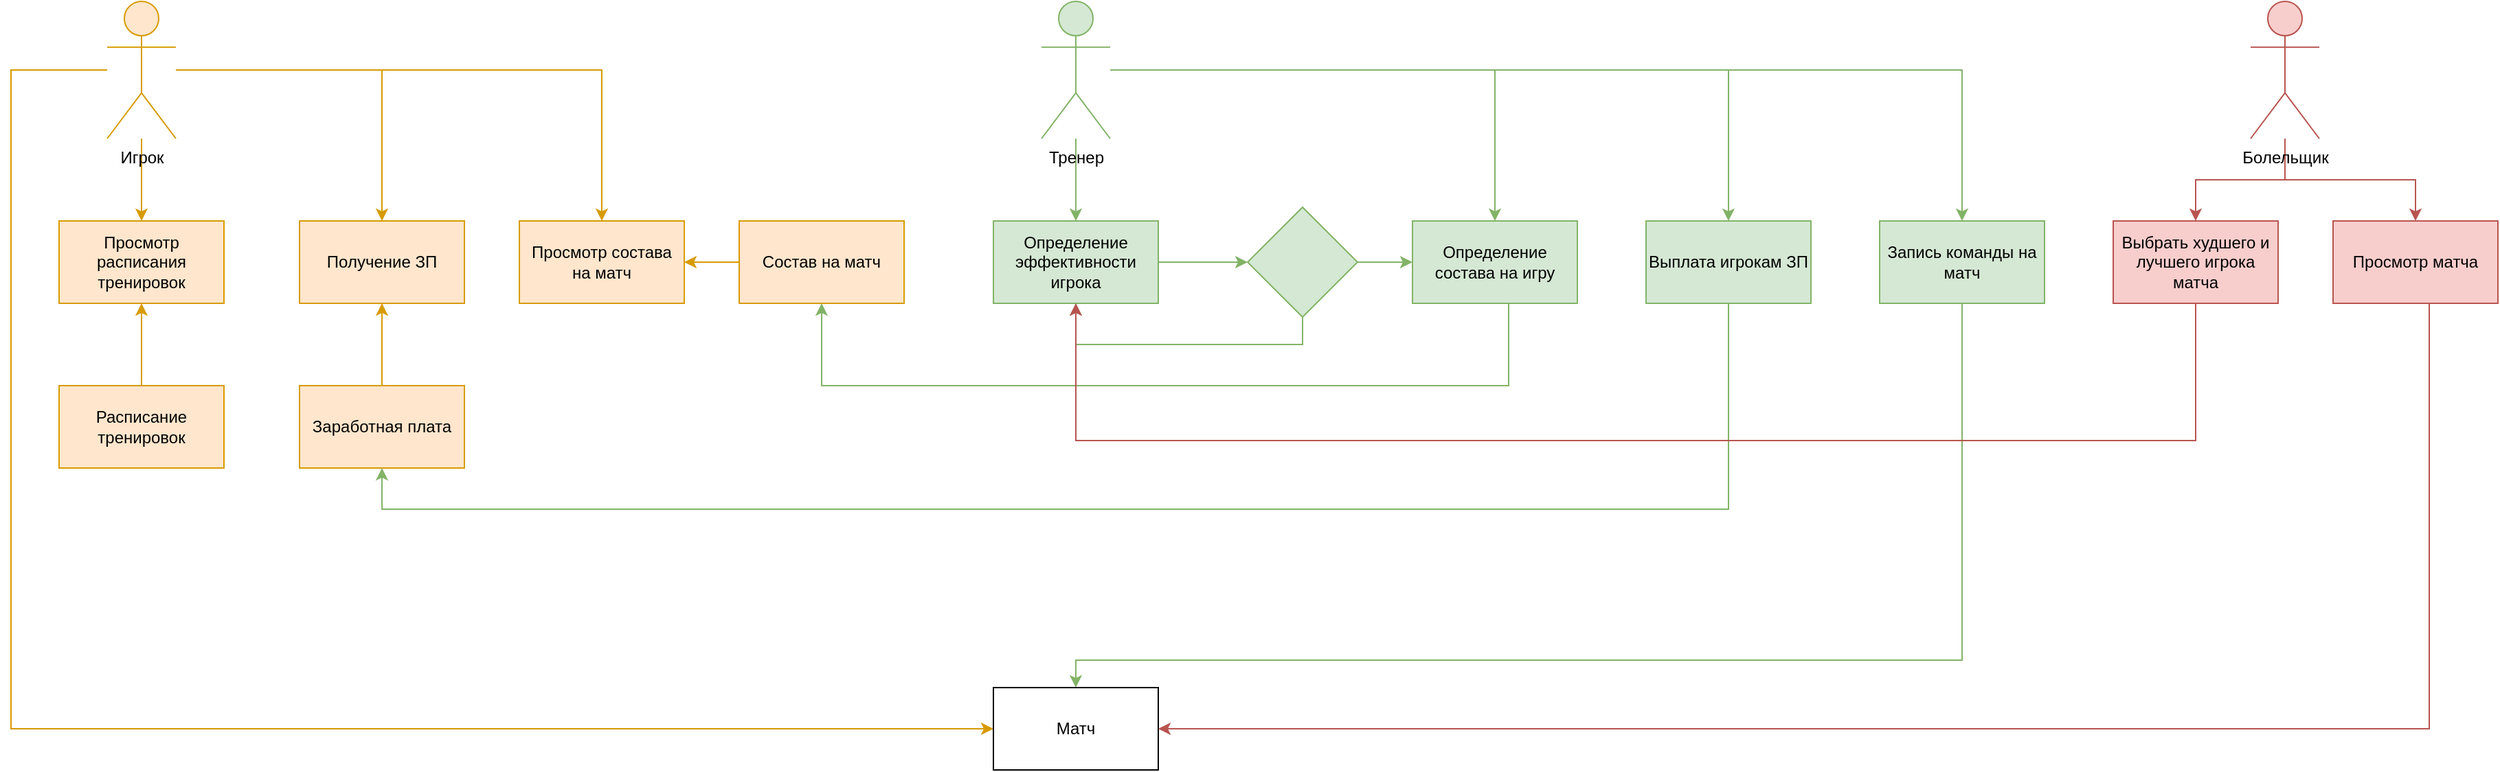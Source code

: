 <mxfile version="15.4.3" type="github">
  <diagram id="C5RBs43oDa-KdzZeNtuy" name="Page-1">
    <mxGraphModel dx="1141" dy="596" grid="1" gridSize="10" guides="1" tooltips="1" connect="1" arrows="1" fold="1" page="1" pageScale="1" pageWidth="300000" pageHeight="300000" math="0" shadow="0">
      <root>
        <mxCell id="WIyWlLk6GJQsqaUBKTNV-0" />
        <mxCell id="WIyWlLk6GJQsqaUBKTNV-1" parent="WIyWlLk6GJQsqaUBKTNV-0" />
        <mxCell id="eOIrUp3XJDV-W28vNHnl-2" style="edgeStyle=orthogonalEdgeStyle;rounded=0;orthogonalLoop=1;jettySize=auto;html=1;entryX=0.5;entryY=0;entryDx=0;entryDy=0;fillColor=#ffe6cc;strokeColor=#d79b00;" parent="WIyWlLk6GJQsqaUBKTNV-1" source="eOIrUp3XJDV-W28vNHnl-0" target="eOIrUp3XJDV-W28vNHnl-1" edge="1">
          <mxGeometry relative="1" as="geometry" />
        </mxCell>
        <mxCell id="eOIrUp3XJDV-W28vNHnl-8" style="edgeStyle=orthogonalEdgeStyle;rounded=0;orthogonalLoop=1;jettySize=auto;html=1;entryX=0.5;entryY=0;entryDx=0;entryDy=0;fillColor=#ffe6cc;strokeColor=#d79b00;" parent="WIyWlLk6GJQsqaUBKTNV-1" source="eOIrUp3XJDV-W28vNHnl-0" target="eOIrUp3XJDV-W28vNHnl-5" edge="1">
          <mxGeometry relative="1" as="geometry" />
        </mxCell>
        <mxCell id="eOIrUp3XJDV-W28vNHnl-10" style="edgeStyle=orthogonalEdgeStyle;rounded=0;orthogonalLoop=1;jettySize=auto;html=1;entryX=0.5;entryY=0;entryDx=0;entryDy=0;fillColor=#ffe6cc;strokeColor=#d79b00;" parent="WIyWlLk6GJQsqaUBKTNV-1" source="eOIrUp3XJDV-W28vNHnl-0" target="eOIrUp3XJDV-W28vNHnl-9" edge="1">
          <mxGeometry relative="1" as="geometry" />
        </mxCell>
        <mxCell id="eOIrUp3XJDV-W28vNHnl-32" style="edgeStyle=orthogonalEdgeStyle;rounded=0;orthogonalLoop=1;jettySize=auto;html=1;entryX=0;entryY=0.5;entryDx=0;entryDy=0;fillColor=#ffe6cc;strokeColor=#d79b00;" parent="WIyWlLk6GJQsqaUBKTNV-1" source="eOIrUp3XJDV-W28vNHnl-0" target="eOIrUp3XJDV-W28vNHnl-31" edge="1">
          <mxGeometry relative="1" as="geometry">
            <Array as="points">
              <mxPoint x="30" y="90" />
              <mxPoint x="30" y="570" />
            </Array>
          </mxGeometry>
        </mxCell>
        <mxCell id="eOIrUp3XJDV-W28vNHnl-0" value="Игрок" style="shape=umlActor;verticalLabelPosition=bottom;verticalAlign=top;html=1;outlineConnect=0;fillColor=#ffe6cc;strokeColor=#d79b00;" parent="WIyWlLk6GJQsqaUBKTNV-1" vertex="1">
          <mxGeometry x="100" y="40" width="50" height="100" as="geometry" />
        </mxCell>
        <mxCell id="eOIrUp3XJDV-W28vNHnl-1" value="Просмотр расписания тренировок" style="rounded=0;whiteSpace=wrap;html=1;fillColor=#ffe6cc;strokeColor=#d79b00;" parent="WIyWlLk6GJQsqaUBKTNV-1" vertex="1">
          <mxGeometry x="65" y="200" width="120" height="60" as="geometry" />
        </mxCell>
        <mxCell id="eOIrUp3XJDV-W28vNHnl-4" style="edgeStyle=orthogonalEdgeStyle;rounded=0;orthogonalLoop=1;jettySize=auto;html=1;entryX=0.5;entryY=1;entryDx=0;entryDy=0;fillColor=#ffe6cc;strokeColor=#d79b00;" parent="WIyWlLk6GJQsqaUBKTNV-1" source="eOIrUp3XJDV-W28vNHnl-3" target="eOIrUp3XJDV-W28vNHnl-1" edge="1">
          <mxGeometry relative="1" as="geometry" />
        </mxCell>
        <mxCell id="eOIrUp3XJDV-W28vNHnl-3" value="Расписание тренировок" style="rounded=0;whiteSpace=wrap;html=1;fillColor=#ffe6cc;strokeColor=#d79b00;" parent="WIyWlLk6GJQsqaUBKTNV-1" vertex="1">
          <mxGeometry x="65" y="320" width="120" height="60" as="geometry" />
        </mxCell>
        <mxCell id="eOIrUp3XJDV-W28vNHnl-5" value="Получение ЗП" style="rounded=0;whiteSpace=wrap;html=1;fillColor=#ffe6cc;strokeColor=#d79b00;" parent="WIyWlLk6GJQsqaUBKTNV-1" vertex="1">
          <mxGeometry x="240" y="200" width="120" height="60" as="geometry" />
        </mxCell>
        <mxCell id="eOIrUp3XJDV-W28vNHnl-7" style="edgeStyle=orthogonalEdgeStyle;rounded=0;orthogonalLoop=1;jettySize=auto;html=1;entryX=0.5;entryY=1;entryDx=0;entryDy=0;fillColor=#ffe6cc;strokeColor=#d79b00;" parent="WIyWlLk6GJQsqaUBKTNV-1" source="eOIrUp3XJDV-W28vNHnl-6" target="eOIrUp3XJDV-W28vNHnl-5" edge="1">
          <mxGeometry relative="1" as="geometry" />
        </mxCell>
        <mxCell id="eOIrUp3XJDV-W28vNHnl-6" value="Заработная плата" style="rounded=0;whiteSpace=wrap;html=1;fillColor=#ffe6cc;strokeColor=#d79b00;" parent="WIyWlLk6GJQsqaUBKTNV-1" vertex="1">
          <mxGeometry x="240" y="320" width="120" height="60" as="geometry" />
        </mxCell>
        <mxCell id="eOIrUp3XJDV-W28vNHnl-9" value="Просмотр состава на матч" style="rounded=0;whiteSpace=wrap;html=1;fillColor=#ffe6cc;strokeColor=#d79b00;" parent="WIyWlLk6GJQsqaUBKTNV-1" vertex="1">
          <mxGeometry x="400" y="200" width="120" height="60" as="geometry" />
        </mxCell>
        <mxCell id="eOIrUp3XJDV-W28vNHnl-12" style="edgeStyle=orthogonalEdgeStyle;rounded=0;orthogonalLoop=1;jettySize=auto;html=1;fillColor=#ffe6cc;strokeColor=#d79b00;" parent="WIyWlLk6GJQsqaUBKTNV-1" source="eOIrUp3XJDV-W28vNHnl-11" target="eOIrUp3XJDV-W28vNHnl-9" edge="1">
          <mxGeometry relative="1" as="geometry" />
        </mxCell>
        <mxCell id="eOIrUp3XJDV-W28vNHnl-11" value="Состав на матч" style="rounded=0;whiteSpace=wrap;html=1;fillColor=#ffe6cc;strokeColor=#d79b00;" parent="WIyWlLk6GJQsqaUBKTNV-1" vertex="1">
          <mxGeometry x="560" y="200" width="120" height="60" as="geometry" />
        </mxCell>
        <mxCell id="eOIrUp3XJDV-W28vNHnl-16" style="edgeStyle=orthogonalEdgeStyle;rounded=0;orthogonalLoop=1;jettySize=auto;html=1;entryX=0.5;entryY=0;entryDx=0;entryDy=0;fillColor=#d5e8d4;strokeColor=#82b366;" parent="WIyWlLk6GJQsqaUBKTNV-1" source="eOIrUp3XJDV-W28vNHnl-14" target="eOIrUp3XJDV-W28vNHnl-15" edge="1">
          <mxGeometry relative="1" as="geometry" />
        </mxCell>
        <mxCell id="eOIrUp3XJDV-W28vNHnl-27" style="edgeStyle=orthogonalEdgeStyle;rounded=0;orthogonalLoop=1;jettySize=auto;html=1;entryX=0.5;entryY=0;entryDx=0;entryDy=0;fillColor=#d5e8d4;strokeColor=#82b366;" parent="WIyWlLk6GJQsqaUBKTNV-1" source="eOIrUp3XJDV-W28vNHnl-14" target="eOIrUp3XJDV-W28vNHnl-21" edge="1">
          <mxGeometry relative="1" as="geometry" />
        </mxCell>
        <mxCell id="eOIrUp3XJDV-W28vNHnl-28" style="edgeStyle=orthogonalEdgeStyle;rounded=0;orthogonalLoop=1;jettySize=auto;html=1;entryX=0.5;entryY=0;entryDx=0;entryDy=0;fillColor=#d5e8d4;strokeColor=#82b366;" parent="WIyWlLk6GJQsqaUBKTNV-1" source="eOIrUp3XJDV-W28vNHnl-14" target="eOIrUp3XJDV-W28vNHnl-25" edge="1">
          <mxGeometry relative="1" as="geometry" />
        </mxCell>
        <mxCell id="eOIrUp3XJDV-W28vNHnl-30" style="edgeStyle=orthogonalEdgeStyle;rounded=0;orthogonalLoop=1;jettySize=auto;html=1;entryX=0.5;entryY=0;entryDx=0;entryDy=0;fillColor=#d5e8d4;strokeColor=#82b366;" parent="WIyWlLk6GJQsqaUBKTNV-1" source="eOIrUp3XJDV-W28vNHnl-14" target="eOIrUp3XJDV-W28vNHnl-29" edge="1">
          <mxGeometry relative="1" as="geometry" />
        </mxCell>
        <mxCell id="eOIrUp3XJDV-W28vNHnl-14" value="Тренер" style="shape=umlActor;verticalLabelPosition=bottom;verticalAlign=top;html=1;outlineConnect=0;fillColor=#d5e8d4;strokeColor=#82b366;" parent="WIyWlLk6GJQsqaUBKTNV-1" vertex="1">
          <mxGeometry x="780" y="40" width="50" height="100" as="geometry" />
        </mxCell>
        <mxCell id="eOIrUp3XJDV-W28vNHnl-19" style="edgeStyle=orthogonalEdgeStyle;rounded=0;orthogonalLoop=1;jettySize=auto;html=1;entryX=0;entryY=0.5;entryDx=0;entryDy=0;fillColor=#d5e8d4;strokeColor=#82b366;" parent="WIyWlLk6GJQsqaUBKTNV-1" source="eOIrUp3XJDV-W28vNHnl-15" target="eOIrUp3XJDV-W28vNHnl-18" edge="1">
          <mxGeometry relative="1" as="geometry" />
        </mxCell>
        <mxCell id="eOIrUp3XJDV-W28vNHnl-15" value="Определение эффективности игрока" style="rounded=0;whiteSpace=wrap;html=1;fillColor=#d5e8d4;strokeColor=#82b366;" parent="WIyWlLk6GJQsqaUBKTNV-1" vertex="1">
          <mxGeometry x="745" y="200" width="120" height="60" as="geometry" />
        </mxCell>
        <mxCell id="eOIrUp3XJDV-W28vNHnl-22" style="edgeStyle=orthogonalEdgeStyle;rounded=0;orthogonalLoop=1;jettySize=auto;html=1;entryX=0;entryY=0.5;entryDx=0;entryDy=0;fillColor=#d5e8d4;strokeColor=#82b366;" parent="WIyWlLk6GJQsqaUBKTNV-1" source="eOIrUp3XJDV-W28vNHnl-18" target="eOIrUp3XJDV-W28vNHnl-21" edge="1">
          <mxGeometry relative="1" as="geometry" />
        </mxCell>
        <mxCell id="eOIrUp3XJDV-W28vNHnl-40" style="edgeStyle=orthogonalEdgeStyle;rounded=0;orthogonalLoop=1;jettySize=auto;html=1;entryX=0.5;entryY=1;entryDx=0;entryDy=0;fillColor=#d5e8d4;strokeColor=#82b366;" parent="WIyWlLk6GJQsqaUBKTNV-1" source="eOIrUp3XJDV-W28vNHnl-18" target="eOIrUp3XJDV-W28vNHnl-15" edge="1">
          <mxGeometry relative="1" as="geometry">
            <Array as="points">
              <mxPoint x="970" y="290" />
              <mxPoint x="805" y="290" />
            </Array>
          </mxGeometry>
        </mxCell>
        <mxCell id="eOIrUp3XJDV-W28vNHnl-18" value="" style="rhombus;whiteSpace=wrap;html=1;fillColor=#d5e8d4;strokeColor=#82b366;" parent="WIyWlLk6GJQsqaUBKTNV-1" vertex="1">
          <mxGeometry x="930" y="190" width="80" height="80" as="geometry" />
        </mxCell>
        <mxCell id="eOIrUp3XJDV-W28vNHnl-24" style="edgeStyle=orthogonalEdgeStyle;rounded=0;orthogonalLoop=1;jettySize=auto;html=1;entryX=0.5;entryY=1;entryDx=0;entryDy=0;fillColor=#d5e8d4;strokeColor=#82b366;" parent="WIyWlLk6GJQsqaUBKTNV-1" source="eOIrUp3XJDV-W28vNHnl-21" target="eOIrUp3XJDV-W28vNHnl-11" edge="1">
          <mxGeometry relative="1" as="geometry">
            <Array as="points">
              <mxPoint x="1120" y="320" />
              <mxPoint x="620" y="320" />
            </Array>
          </mxGeometry>
        </mxCell>
        <mxCell id="eOIrUp3XJDV-W28vNHnl-21" value="Определение состава на игру" style="rounded=0;whiteSpace=wrap;html=1;fillColor=#d5e8d4;strokeColor=#82b366;" parent="WIyWlLk6GJQsqaUBKTNV-1" vertex="1">
          <mxGeometry x="1050" y="200" width="120" height="60" as="geometry" />
        </mxCell>
        <mxCell id="eOIrUp3XJDV-W28vNHnl-26" style="edgeStyle=orthogonalEdgeStyle;rounded=0;orthogonalLoop=1;jettySize=auto;html=1;entryX=0.5;entryY=1;entryDx=0;entryDy=0;fillColor=#d5e8d4;strokeColor=#82b366;" parent="WIyWlLk6GJQsqaUBKTNV-1" source="eOIrUp3XJDV-W28vNHnl-25" target="eOIrUp3XJDV-W28vNHnl-6" edge="1">
          <mxGeometry relative="1" as="geometry">
            <Array as="points">
              <mxPoint x="1280" y="410" />
              <mxPoint x="300" y="410" />
            </Array>
          </mxGeometry>
        </mxCell>
        <mxCell id="eOIrUp3XJDV-W28vNHnl-25" value="Выплата игрокам ЗП" style="rounded=0;whiteSpace=wrap;html=1;fillColor=#d5e8d4;strokeColor=#82b366;" parent="WIyWlLk6GJQsqaUBKTNV-1" vertex="1">
          <mxGeometry x="1220" y="200" width="120" height="60" as="geometry" />
        </mxCell>
        <mxCell id="eOIrUp3XJDV-W28vNHnl-33" style="edgeStyle=orthogonalEdgeStyle;rounded=0;orthogonalLoop=1;jettySize=auto;html=1;entryX=0.5;entryY=0;entryDx=0;entryDy=0;fillColor=#d5e8d4;strokeColor=#82b366;" parent="WIyWlLk6GJQsqaUBKTNV-1" source="eOIrUp3XJDV-W28vNHnl-29" target="eOIrUp3XJDV-W28vNHnl-31" edge="1">
          <mxGeometry relative="1" as="geometry">
            <Array as="points">
              <mxPoint x="1450" y="520" />
              <mxPoint x="805" y="520" />
            </Array>
          </mxGeometry>
        </mxCell>
        <mxCell id="eOIrUp3XJDV-W28vNHnl-29" value="Запись команды на матч" style="rounded=0;whiteSpace=wrap;html=1;fillColor=#d5e8d4;strokeColor=#82b366;" parent="WIyWlLk6GJQsqaUBKTNV-1" vertex="1">
          <mxGeometry x="1390" y="200" width="120" height="60" as="geometry" />
        </mxCell>
        <mxCell id="eOIrUp3XJDV-W28vNHnl-31" value="Матч" style="rounded=0;whiteSpace=wrap;html=1;" parent="WIyWlLk6GJQsqaUBKTNV-1" vertex="1">
          <mxGeometry x="745" y="540" width="120" height="60" as="geometry" />
        </mxCell>
        <mxCell id="eOIrUp3XJDV-W28vNHnl-37" style="edgeStyle=orthogonalEdgeStyle;rounded=0;orthogonalLoop=1;jettySize=auto;html=1;entryX=0.5;entryY=0;entryDx=0;entryDy=0;fillColor=#f8cecc;strokeColor=#b85450;" parent="WIyWlLk6GJQsqaUBKTNV-1" source="eOIrUp3XJDV-W28vNHnl-34" target="eOIrUp3XJDV-W28vNHnl-35" edge="1">
          <mxGeometry relative="1" as="geometry" />
        </mxCell>
        <mxCell id="eOIrUp3XJDV-W28vNHnl-38" style="edgeStyle=orthogonalEdgeStyle;rounded=0;orthogonalLoop=1;jettySize=auto;html=1;entryX=0.5;entryY=0;entryDx=0;entryDy=0;fillColor=#f8cecc;strokeColor=#b85450;" parent="WIyWlLk6GJQsqaUBKTNV-1" source="eOIrUp3XJDV-W28vNHnl-34" target="eOIrUp3XJDV-W28vNHnl-36" edge="1">
          <mxGeometry relative="1" as="geometry">
            <Array as="points">
              <mxPoint x="1685" y="170" />
              <mxPoint x="1780" y="170" />
            </Array>
          </mxGeometry>
        </mxCell>
        <mxCell id="eOIrUp3XJDV-W28vNHnl-34" value="Болельщик" style="shape=umlActor;verticalLabelPosition=bottom;verticalAlign=top;html=1;outlineConnect=0;fillColor=#f8cecc;strokeColor=#b85450;" parent="WIyWlLk6GJQsqaUBKTNV-1" vertex="1">
          <mxGeometry x="1660" y="40" width="50" height="100" as="geometry" />
        </mxCell>
        <mxCell id="eOIrUp3XJDV-W28vNHnl-39" style="edgeStyle=orthogonalEdgeStyle;rounded=0;orthogonalLoop=1;jettySize=auto;html=1;entryX=0.5;entryY=1;entryDx=0;entryDy=0;fillColor=#f8cecc;strokeColor=#b85450;" parent="WIyWlLk6GJQsqaUBKTNV-1" source="eOIrUp3XJDV-W28vNHnl-35" target="eOIrUp3XJDV-W28vNHnl-15" edge="1">
          <mxGeometry relative="1" as="geometry">
            <Array as="points">
              <mxPoint x="1620" y="360" />
              <mxPoint x="805" y="360" />
            </Array>
          </mxGeometry>
        </mxCell>
        <mxCell id="eOIrUp3XJDV-W28vNHnl-35" value="Выбрать худшего и лучшего игрока матча" style="rounded=0;whiteSpace=wrap;html=1;fillColor=#f8cecc;strokeColor=#b85450;" parent="WIyWlLk6GJQsqaUBKTNV-1" vertex="1">
          <mxGeometry x="1560" y="200" width="120" height="60" as="geometry" />
        </mxCell>
        <mxCell id="eOIrUp3XJDV-W28vNHnl-41" style="edgeStyle=orthogonalEdgeStyle;rounded=0;orthogonalLoop=1;jettySize=auto;html=1;entryX=1;entryY=0.5;entryDx=0;entryDy=0;fillColor=#f8cecc;strokeColor=#b85450;" parent="WIyWlLk6GJQsqaUBKTNV-1" source="eOIrUp3XJDV-W28vNHnl-36" target="eOIrUp3XJDV-W28vNHnl-31" edge="1">
          <mxGeometry relative="1" as="geometry">
            <Array as="points">
              <mxPoint x="1790" y="570" />
            </Array>
          </mxGeometry>
        </mxCell>
        <mxCell id="eOIrUp3XJDV-W28vNHnl-36" value="Просмотр матча" style="rounded=0;whiteSpace=wrap;html=1;fillColor=#f8cecc;strokeColor=#b85450;" parent="WIyWlLk6GJQsqaUBKTNV-1" vertex="1">
          <mxGeometry x="1720" y="200" width="120" height="60" as="geometry" />
        </mxCell>
      </root>
    </mxGraphModel>
  </diagram>
</mxfile>
